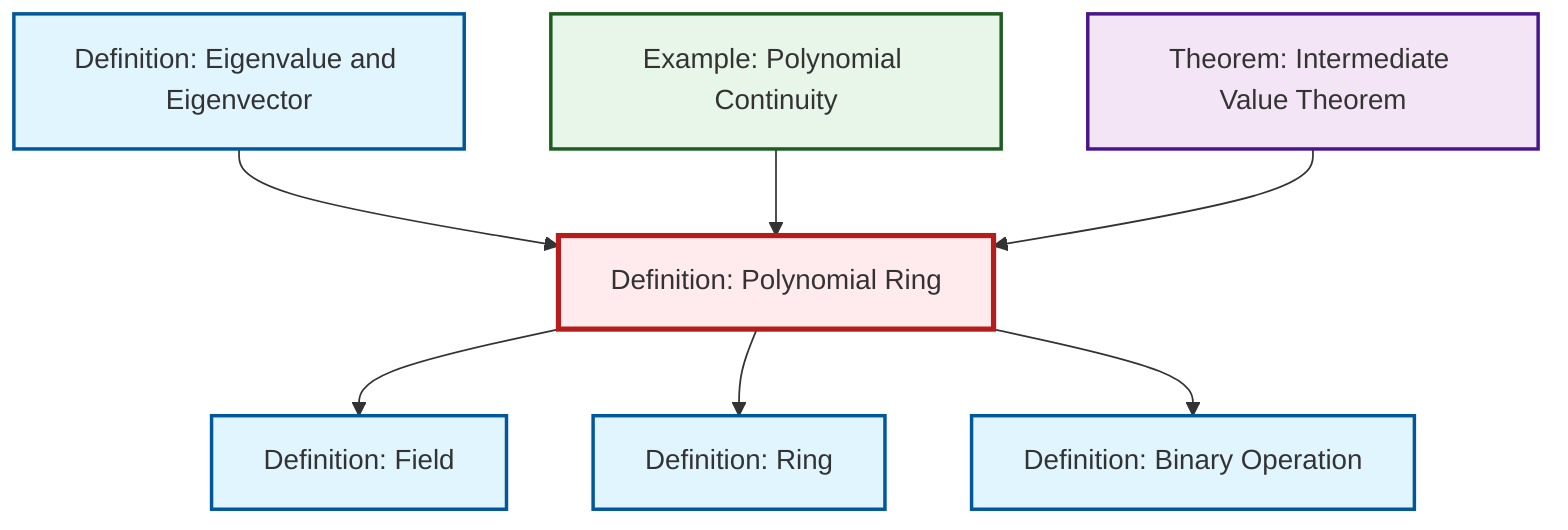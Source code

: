 graph TD
    classDef definition fill:#e1f5fe,stroke:#01579b,stroke-width:2px
    classDef theorem fill:#f3e5f5,stroke:#4a148c,stroke-width:2px
    classDef axiom fill:#fff3e0,stroke:#e65100,stroke-width:2px
    classDef example fill:#e8f5e9,stroke:#1b5e20,stroke-width:2px
    classDef current fill:#ffebee,stroke:#b71c1c,stroke-width:3px
    def-binary-operation["Definition: Binary Operation"]:::definition
    ex-polynomial-continuity["Example: Polynomial Continuity"]:::example
    def-eigenvalue-eigenvector["Definition: Eigenvalue and Eigenvector"]:::definition
    def-field["Definition: Field"]:::definition
    def-polynomial-ring["Definition: Polynomial Ring"]:::definition
    def-ring["Definition: Ring"]:::definition
    thm-intermediate-value["Theorem: Intermediate Value Theorem"]:::theorem
    def-polynomial-ring --> def-field
    def-polynomial-ring --> def-ring
    def-eigenvalue-eigenvector --> def-polynomial-ring
    ex-polynomial-continuity --> def-polynomial-ring
    thm-intermediate-value --> def-polynomial-ring
    def-polynomial-ring --> def-binary-operation
    class def-polynomial-ring current